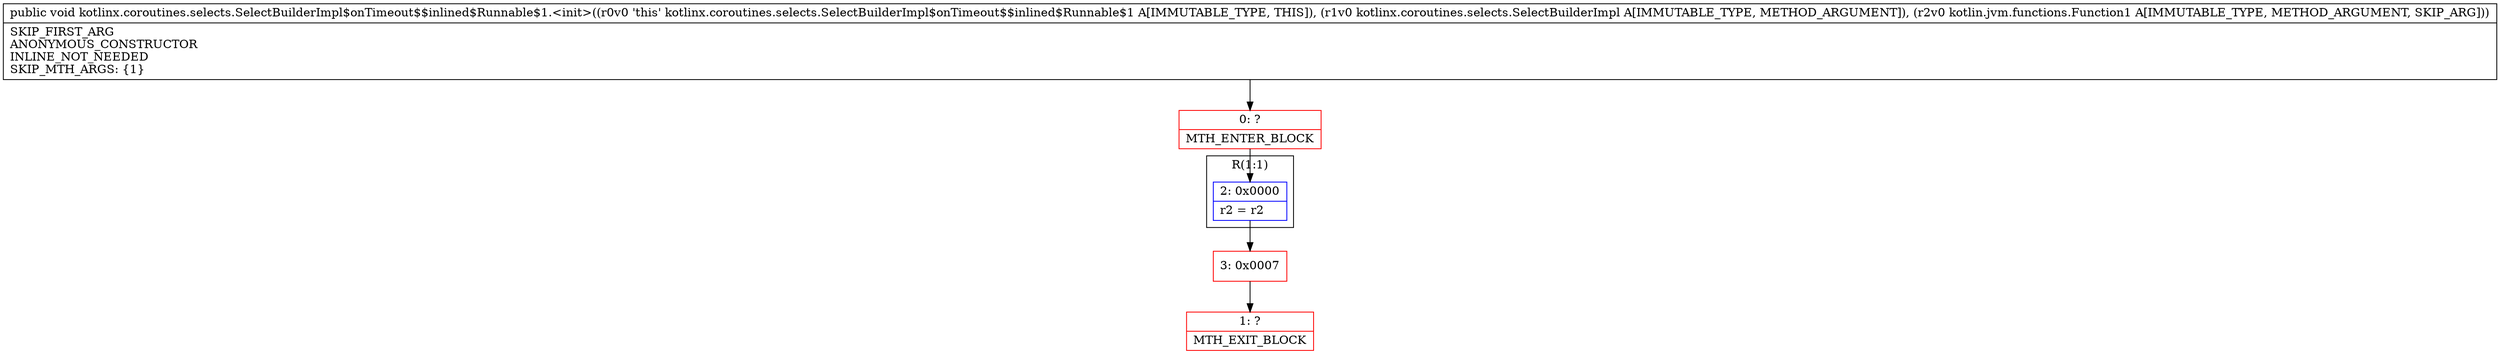 digraph "CFG forkotlinx.coroutines.selects.SelectBuilderImpl$onTimeout$$inlined$Runnable$1.\<init\>(Lkotlinx\/coroutines\/selects\/SelectBuilderImpl;Lkotlin\/jvm\/functions\/Function1;)V" {
subgraph cluster_Region_1972286446 {
label = "R(1:1)";
node [shape=record,color=blue];
Node_2 [shape=record,label="{2\:\ 0x0000|r2 = r2\l}"];
}
Node_0 [shape=record,color=red,label="{0\:\ ?|MTH_ENTER_BLOCK\l}"];
Node_3 [shape=record,color=red,label="{3\:\ 0x0007}"];
Node_1 [shape=record,color=red,label="{1\:\ ?|MTH_EXIT_BLOCK\l}"];
MethodNode[shape=record,label="{public void kotlinx.coroutines.selects.SelectBuilderImpl$onTimeout$$inlined$Runnable$1.\<init\>((r0v0 'this' kotlinx.coroutines.selects.SelectBuilderImpl$onTimeout$$inlined$Runnable$1 A[IMMUTABLE_TYPE, THIS]), (r1v0 kotlinx.coroutines.selects.SelectBuilderImpl A[IMMUTABLE_TYPE, METHOD_ARGUMENT]), (r2v0 kotlin.jvm.functions.Function1 A[IMMUTABLE_TYPE, METHOD_ARGUMENT, SKIP_ARG]))  | SKIP_FIRST_ARG\lANONYMOUS_CONSTRUCTOR\lINLINE_NOT_NEEDED\lSKIP_MTH_ARGS: \{1\}\l}"];
MethodNode -> Node_0;Node_2 -> Node_3;
Node_0 -> Node_2;
Node_3 -> Node_1;
}

